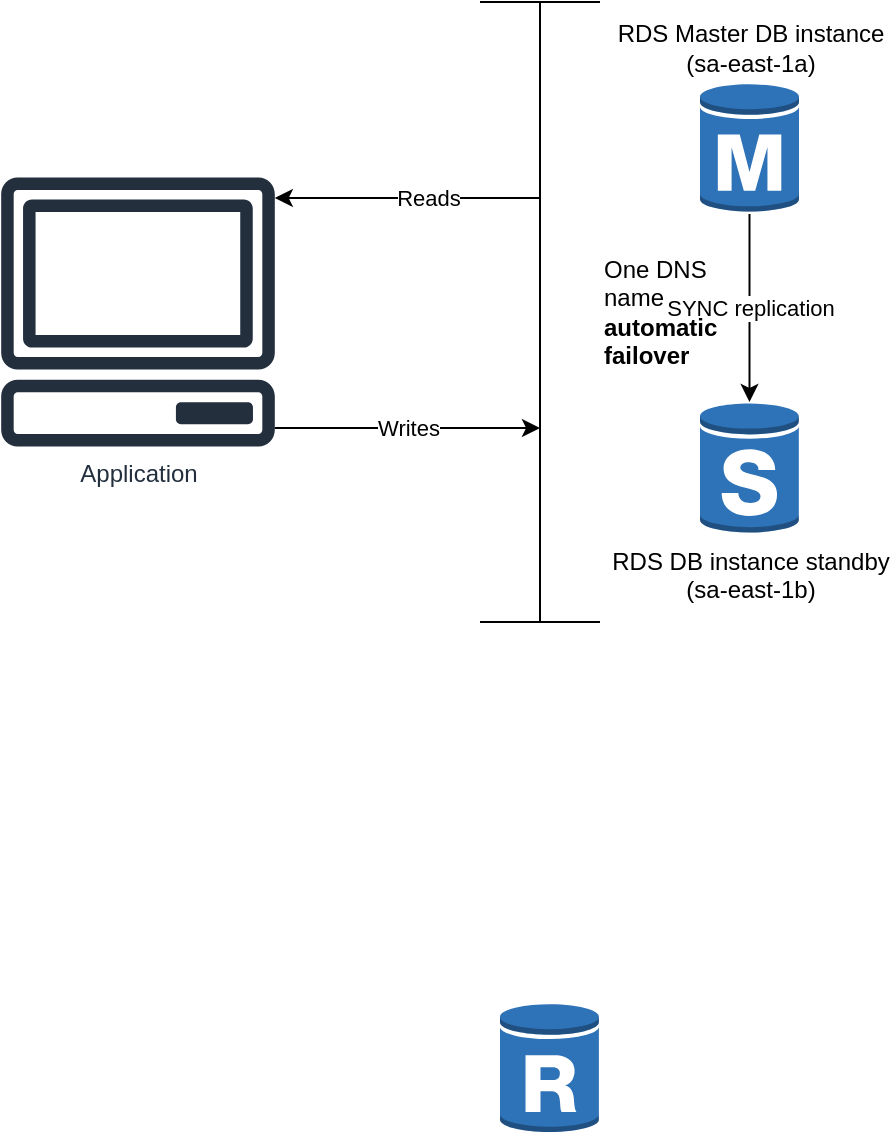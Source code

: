 <mxfile version="22.1.16" type="device">
  <diagram name="Page-1" id="R-JKi_KaviQPUkAOKYdO">
    <mxGraphModel dx="877" dy="681" grid="1" gridSize="10" guides="1" tooltips="1" connect="1" arrows="1" fold="1" page="1" pageScale="1" pageWidth="850" pageHeight="1100" math="0" shadow="0">
      <root>
        <mxCell id="0" />
        <mxCell id="1" parent="0" />
        <mxCell id="-TW24p6iPXKCouzMh_Ao-1" value="Application" style="sketch=0;outlineConnect=0;fontColor=#232F3E;gradientColor=none;fillColor=#232F3D;strokeColor=none;dashed=0;verticalLabelPosition=bottom;verticalAlign=top;align=center;html=1;fontSize=12;fontStyle=0;aspect=fixed;pointerEvents=1;shape=mxgraph.aws4.client;" vertex="1" parent="1">
          <mxGeometry x="370" y="277.77" width="138" height="134.46" as="geometry" />
        </mxCell>
        <mxCell id="-TW24p6iPXKCouzMh_Ao-2" value="RDS DB instance standby&lt;br style=&quot;border-color: var(--border-color);&quot;&gt;(sa-east-1b)" style="outlineConnect=0;dashed=0;verticalLabelPosition=bottom;verticalAlign=top;align=center;html=1;shape=mxgraph.aws3.rds_db_instance_standby_multi_az;fillColor=#2E73B8;gradientColor=none;" vertex="1" parent="1">
          <mxGeometry x="720" y="390" width="49.5" height="66" as="geometry" />
        </mxCell>
        <mxCell id="-TW24p6iPXKCouzMh_Ao-3" value="" style="outlineConnect=0;dashed=0;verticalLabelPosition=bottom;verticalAlign=top;align=center;html=1;shape=mxgraph.aws3.rds_db_instance_read_replica;fillColor=#2E73B8;gradientColor=none;" vertex="1" parent="1">
          <mxGeometry x="620" y="690" width="49.5" height="66" as="geometry" />
        </mxCell>
        <mxCell id="-TW24p6iPXKCouzMh_Ao-9" value="SYNC replication" style="edgeStyle=orthogonalEdgeStyle;rounded=0;orthogonalLoop=1;jettySize=auto;html=1;" edge="1" parent="1" source="-TW24p6iPXKCouzMh_Ao-4" target="-TW24p6iPXKCouzMh_Ao-2">
          <mxGeometry relative="1" as="geometry" />
        </mxCell>
        <mxCell id="-TW24p6iPXKCouzMh_Ao-4" value="RDS Master DB instance&lt;br&gt;(sa-east-1a)" style="outlineConnect=0;dashed=0;verticalLabelPosition=top;verticalAlign=bottom;align=center;html=1;shape=mxgraph.aws3.rds_db_instance;fillColor=#2E73B8;gradientColor=none;labelPosition=center;" vertex="1" parent="1">
          <mxGeometry x="720" y="230" width="49.5" height="66" as="geometry" />
        </mxCell>
        <mxCell id="-TW24p6iPXKCouzMh_Ao-5" value="One DNS name&lt;br&gt;&lt;b&gt;automatic failover&lt;/b&gt;" style="shape=crossbar;whiteSpace=wrap;html=1;rounded=1;direction=south;labelPosition=right;verticalLabelPosition=middle;align=left;verticalAlign=middle;" vertex="1" parent="1">
          <mxGeometry x="610" y="190" width="60" height="310" as="geometry" />
        </mxCell>
        <mxCell id="-TW24p6iPXKCouzMh_Ao-7" value="Reads" style="rounded=0;orthogonalLoop=1;jettySize=auto;html=1;edgeStyle=orthogonalEdgeStyle;exitX=0.25;exitY=0.5;exitDx=0;exitDy=0;exitPerimeter=0;" edge="1" parent="1" source="-TW24p6iPXKCouzMh_Ao-5" target="-TW24p6iPXKCouzMh_Ao-1">
          <mxGeometry relative="1" as="geometry">
            <Array as="points">
              <mxPoint x="530" y="288" />
              <mxPoint x="530" y="288" />
            </Array>
          </mxGeometry>
        </mxCell>
        <mxCell id="-TW24p6iPXKCouzMh_Ao-8" value="Writes" style="rounded=0;orthogonalLoop=1;jettySize=auto;html=1;edgeStyle=orthogonalEdgeStyle;" edge="1" parent="1" source="-TW24p6iPXKCouzMh_Ao-1">
          <mxGeometry relative="1" as="geometry">
            <mxPoint x="640" y="403" as="targetPoint" />
            <Array as="points">
              <mxPoint x="640" y="403" />
            </Array>
          </mxGeometry>
        </mxCell>
      </root>
    </mxGraphModel>
  </diagram>
</mxfile>
